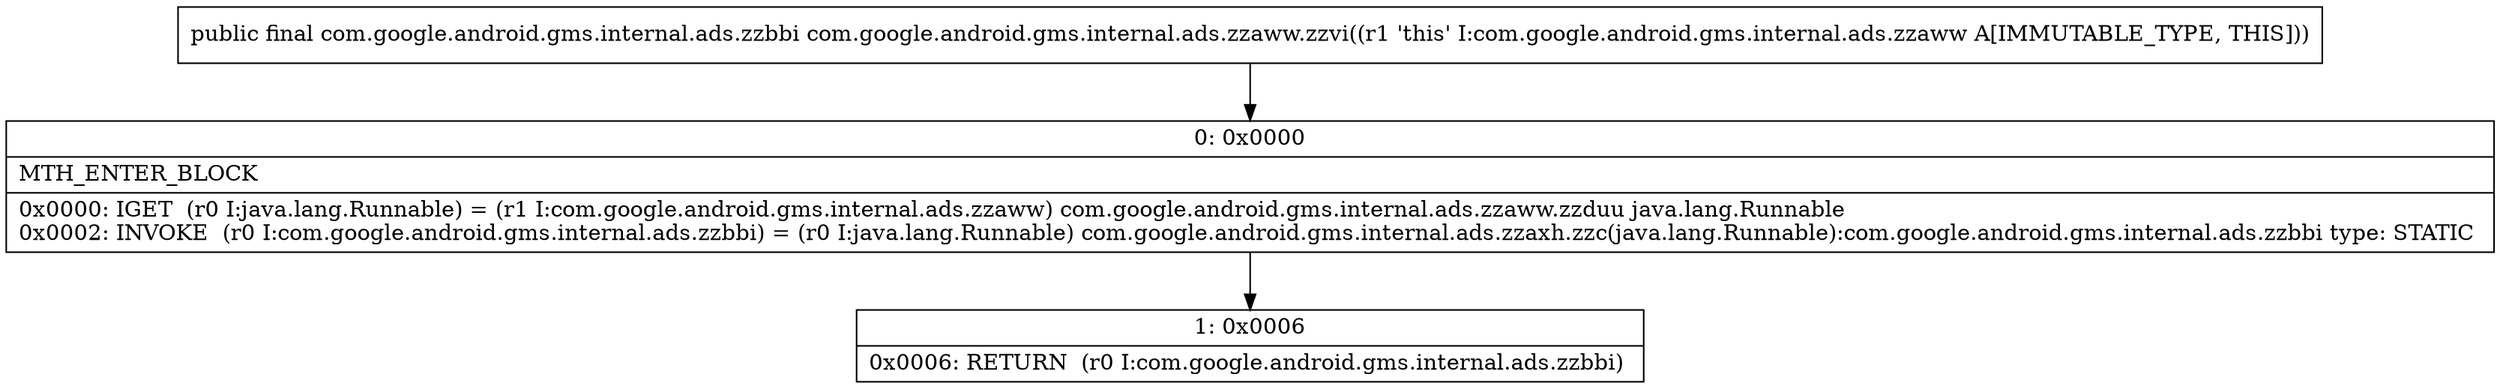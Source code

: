 digraph "CFG forcom.google.android.gms.internal.ads.zzaww.zzvi()Lcom\/google\/android\/gms\/internal\/ads\/zzbbi;" {
Node_0 [shape=record,label="{0\:\ 0x0000|MTH_ENTER_BLOCK\l|0x0000: IGET  (r0 I:java.lang.Runnable) = (r1 I:com.google.android.gms.internal.ads.zzaww) com.google.android.gms.internal.ads.zzaww.zzduu java.lang.Runnable \l0x0002: INVOKE  (r0 I:com.google.android.gms.internal.ads.zzbbi) = (r0 I:java.lang.Runnable) com.google.android.gms.internal.ads.zzaxh.zzc(java.lang.Runnable):com.google.android.gms.internal.ads.zzbbi type: STATIC \l}"];
Node_1 [shape=record,label="{1\:\ 0x0006|0x0006: RETURN  (r0 I:com.google.android.gms.internal.ads.zzbbi) \l}"];
MethodNode[shape=record,label="{public final com.google.android.gms.internal.ads.zzbbi com.google.android.gms.internal.ads.zzaww.zzvi((r1 'this' I:com.google.android.gms.internal.ads.zzaww A[IMMUTABLE_TYPE, THIS])) }"];
MethodNode -> Node_0;
Node_0 -> Node_1;
}

